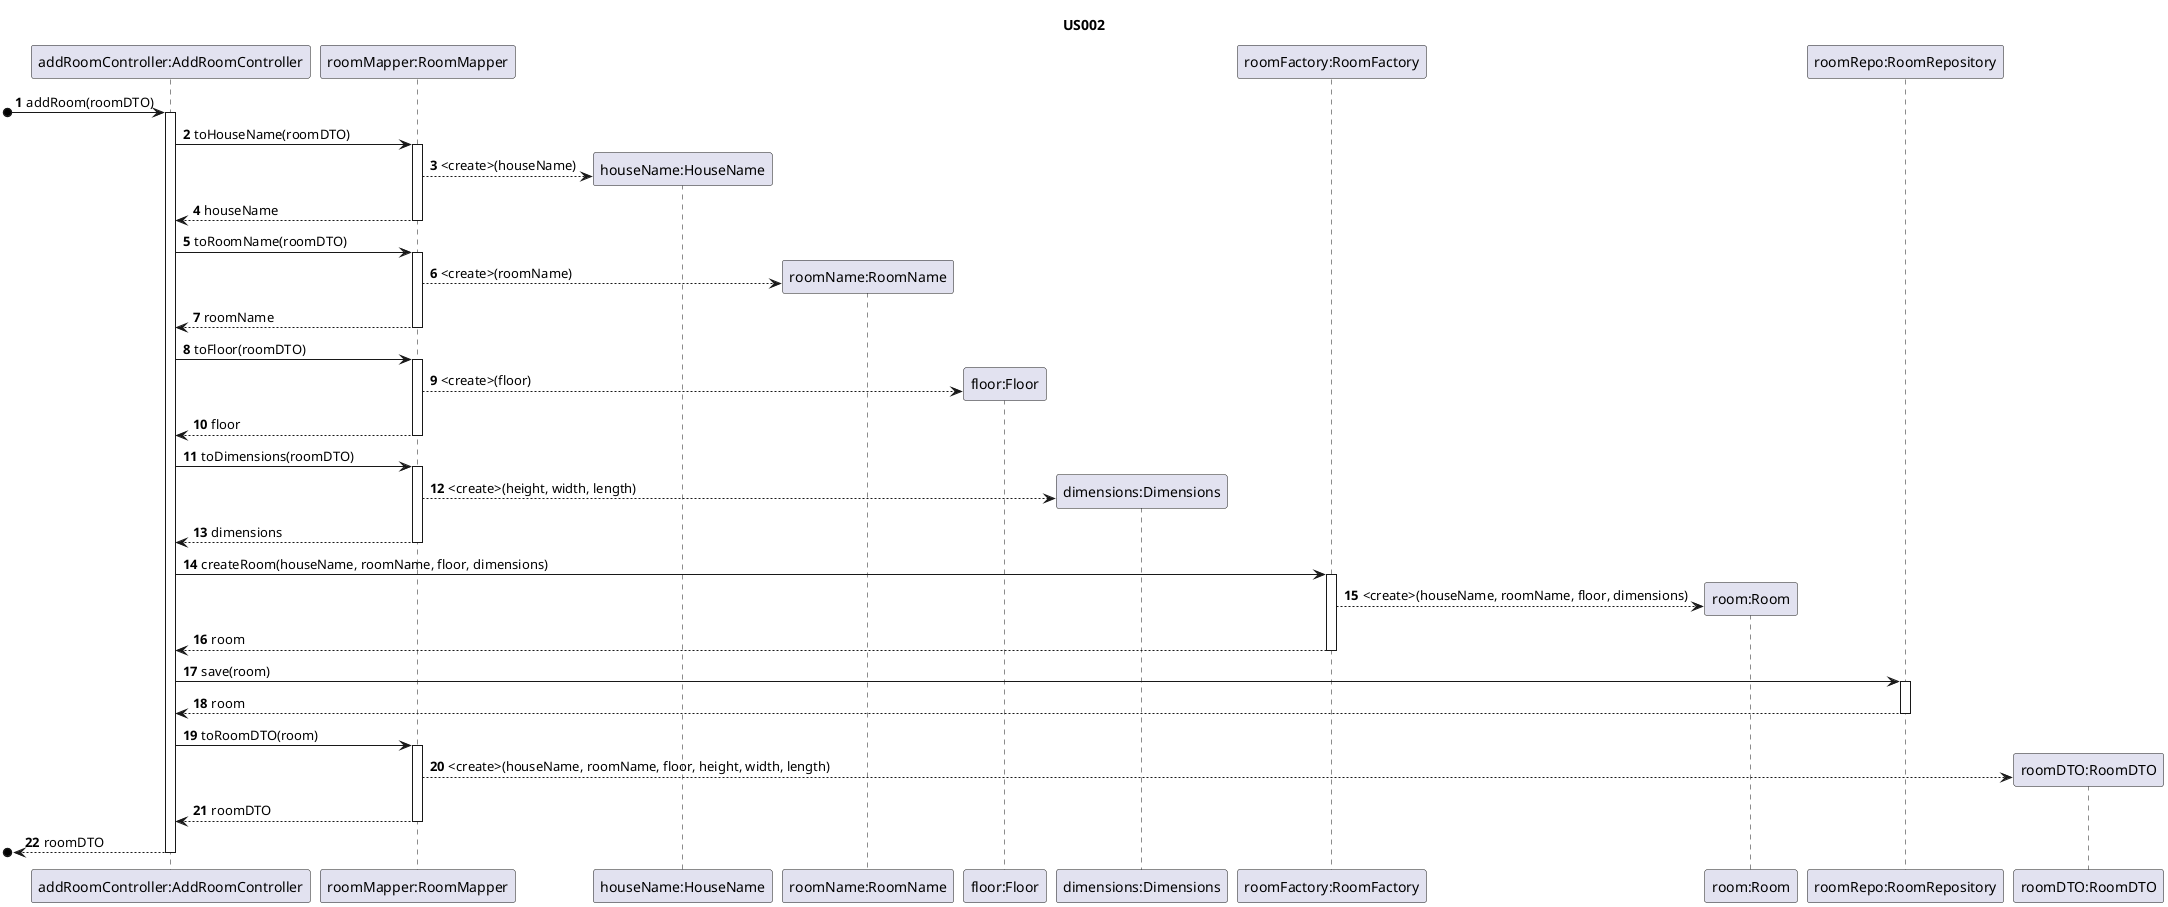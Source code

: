 @startuml
'https://plantuml.com/sequence-diagram

autonumber

title US002

/'
As an Administrator, I want to add a new room to the house, in order to
configure it.
'/

participant "addRoomController:AddRoomController" as ARC
participant "roomMapper:RoomMapper" as RM
participant "houseName:HouseName" as HN
participant "roomName:RoomName" as RN
participant "floor:Floor" as F
participant "dimensions:Dimensions" as D
participant "roomFactory:RoomFactory" as RF
participant "room:Room" as R
participant "roomRepo:RoomRepository" as RR
participant "roomDTO:RoomDTO" as RD

[o-> ARC : addRoom(roomDTO)
activate ARC
ARC -> RM : toHouseName(roomDTO)
activate RM
RM --> HN** : <create>(houseName)
RM --> ARC : houseName
deactivate RM
ARC -> RM : toRoomName(roomDTO)
activate RM
RM --> RN** : <create>(roomName)
RM --> ARC : roomName
deactivate RM
ARC ->  RM : toFloor(roomDTO)
activate RM
RM --> F** : <create>(floor)
RM --> ARC : floor
deactivate RM
ARC -> RM : toDimensions(roomDTO)
activate RM
RM --> D** : <create>(height, width, length)
RM --> ARC : dimensions
deactivate RM

ARC -> RF : createRoom(houseName, roomName, floor, dimensions)
activate RF
RF --> R** : <create>(houseName, roomName, floor, dimensions)
RF --> ARC : room
deactivate RF
ARC -> RR : save(room)
activate RR
RR --> ARC : room
deactivate RR

ARC -> RM : toRoomDTO(room)
activate RM

RM --> RD** : <create>(houseName, roomName, floor, height, width, length)
RM --> ARC : roomDTO
deactivate RM
[o<-- ARC : roomDTO
deactivate ARC

@enduml
